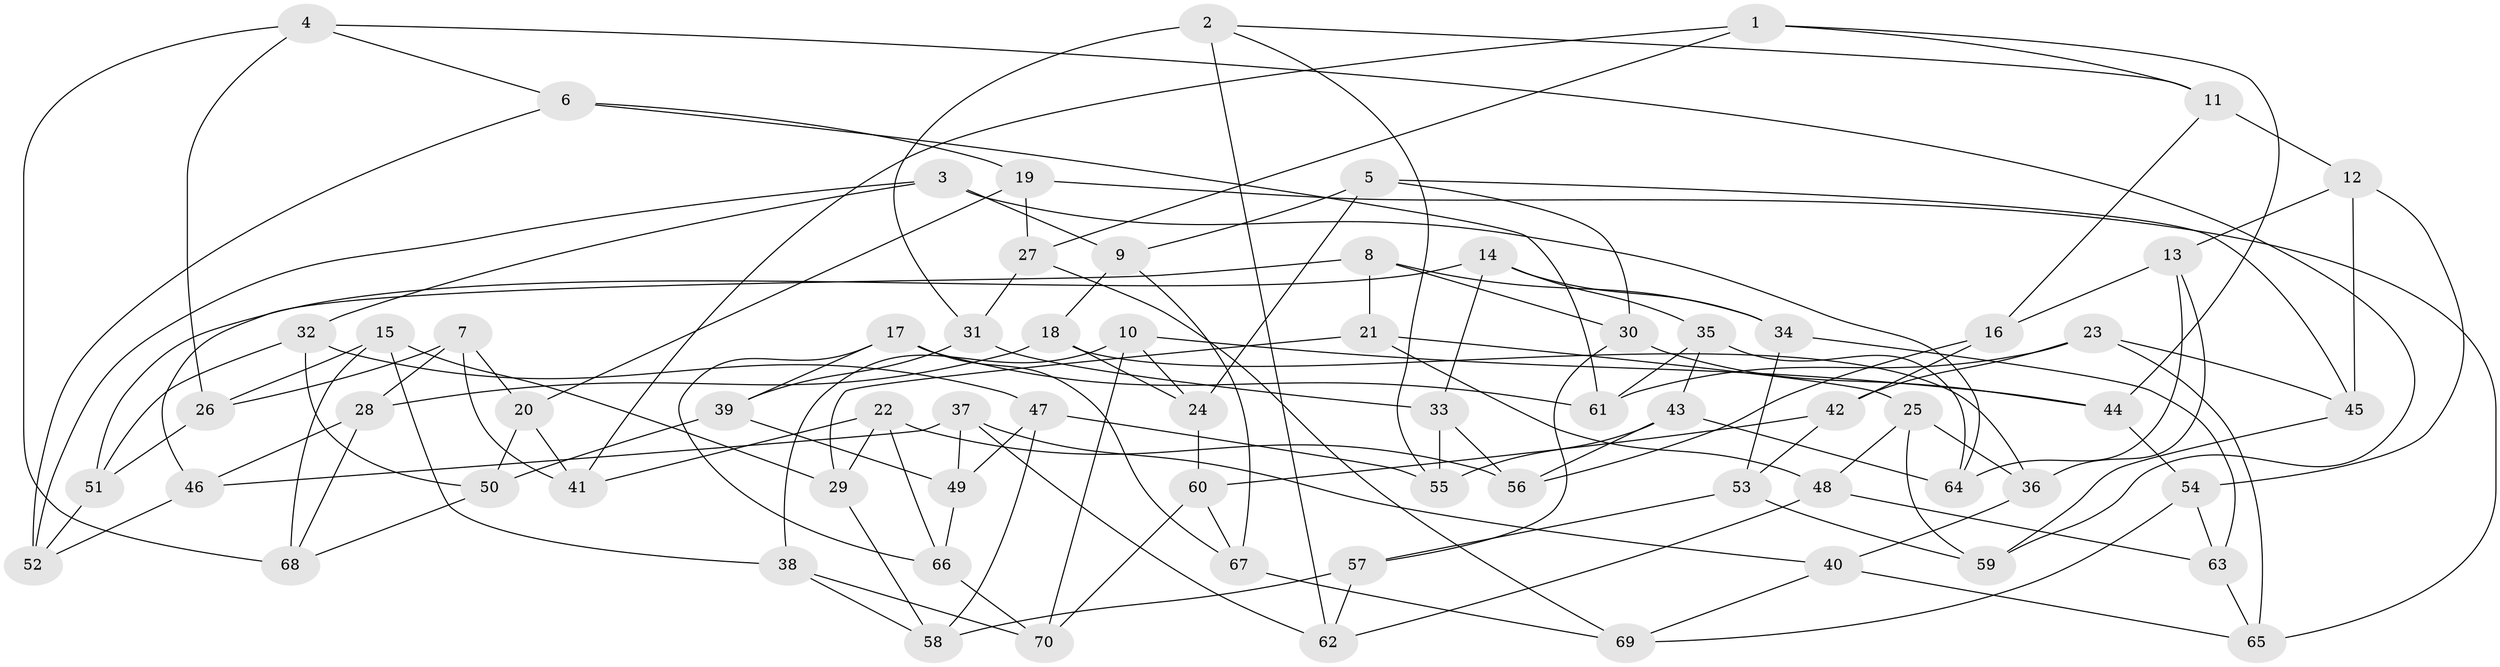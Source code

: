 // Generated by graph-tools (version 1.1) at 2025/16/03/09/25 04:16:33]
// undirected, 70 vertices, 140 edges
graph export_dot {
graph [start="1"]
  node [color=gray90,style=filled];
  1;
  2;
  3;
  4;
  5;
  6;
  7;
  8;
  9;
  10;
  11;
  12;
  13;
  14;
  15;
  16;
  17;
  18;
  19;
  20;
  21;
  22;
  23;
  24;
  25;
  26;
  27;
  28;
  29;
  30;
  31;
  32;
  33;
  34;
  35;
  36;
  37;
  38;
  39;
  40;
  41;
  42;
  43;
  44;
  45;
  46;
  47;
  48;
  49;
  50;
  51;
  52;
  53;
  54;
  55;
  56;
  57;
  58;
  59;
  60;
  61;
  62;
  63;
  64;
  65;
  66;
  67;
  68;
  69;
  70;
  1 -- 44;
  1 -- 27;
  1 -- 11;
  1 -- 41;
  2 -- 55;
  2 -- 62;
  2 -- 31;
  2 -- 11;
  3 -- 32;
  3 -- 9;
  3 -- 52;
  3 -- 64;
  4 -- 26;
  4 -- 6;
  4 -- 59;
  4 -- 68;
  5 -- 24;
  5 -- 9;
  5 -- 30;
  5 -- 45;
  6 -- 61;
  6 -- 19;
  6 -- 52;
  7 -- 28;
  7 -- 20;
  7 -- 26;
  7 -- 41;
  8 -- 30;
  8 -- 34;
  8 -- 46;
  8 -- 21;
  9 -- 18;
  9 -- 67;
  10 -- 38;
  10 -- 44;
  10 -- 24;
  10 -- 70;
  11 -- 16;
  11 -- 12;
  12 -- 13;
  12 -- 45;
  12 -- 54;
  13 -- 36;
  13 -- 64;
  13 -- 16;
  14 -- 34;
  14 -- 35;
  14 -- 51;
  14 -- 33;
  15 -- 38;
  15 -- 29;
  15 -- 26;
  15 -- 68;
  16 -- 56;
  16 -- 42;
  17 -- 66;
  17 -- 61;
  17 -- 67;
  17 -- 39;
  18 -- 28;
  18 -- 36;
  18 -- 24;
  19 -- 65;
  19 -- 20;
  19 -- 27;
  20 -- 50;
  20 -- 41;
  21 -- 29;
  21 -- 48;
  21 -- 25;
  22 -- 66;
  22 -- 41;
  22 -- 56;
  22 -- 29;
  23 -- 61;
  23 -- 65;
  23 -- 45;
  23 -- 42;
  24 -- 60;
  25 -- 48;
  25 -- 36;
  25 -- 59;
  26 -- 51;
  27 -- 69;
  27 -- 31;
  28 -- 68;
  28 -- 46;
  29 -- 58;
  30 -- 44;
  30 -- 57;
  31 -- 39;
  31 -- 33;
  32 -- 51;
  32 -- 47;
  32 -- 50;
  33 -- 55;
  33 -- 56;
  34 -- 63;
  34 -- 53;
  35 -- 64;
  35 -- 61;
  35 -- 43;
  36 -- 40;
  37 -- 62;
  37 -- 49;
  37 -- 46;
  37 -- 40;
  38 -- 58;
  38 -- 70;
  39 -- 49;
  39 -- 50;
  40 -- 69;
  40 -- 65;
  42 -- 60;
  42 -- 53;
  43 -- 64;
  43 -- 55;
  43 -- 56;
  44 -- 54;
  45 -- 59;
  46 -- 52;
  47 -- 58;
  47 -- 49;
  47 -- 55;
  48 -- 63;
  48 -- 62;
  49 -- 66;
  50 -- 68;
  51 -- 52;
  53 -- 57;
  53 -- 59;
  54 -- 69;
  54 -- 63;
  57 -- 58;
  57 -- 62;
  60 -- 70;
  60 -- 67;
  63 -- 65;
  66 -- 70;
  67 -- 69;
}
